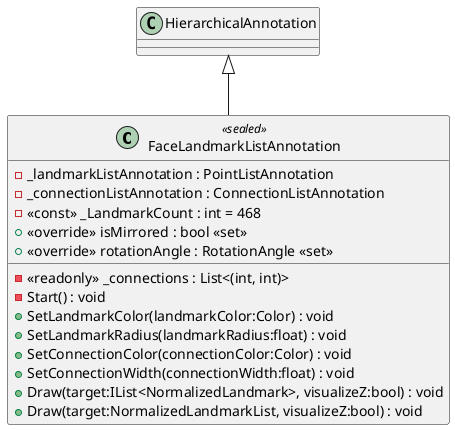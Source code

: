 @startuml
class FaceLandmarkListAnnotation <<sealed>> {
    - _landmarkListAnnotation : PointListAnnotation
    - _connectionListAnnotation : ConnectionListAnnotation
    - <<const>> _LandmarkCount : int = 468
    - <<readonly>> _connections : List<(int, int)>
    + <<override>> isMirrored : bool <<set>>
    + <<override>> rotationAngle : RotationAngle <<set>>
    - Start() : void
    + SetLandmarkColor(landmarkColor:Color) : void
    + SetLandmarkRadius(landmarkRadius:float) : void
    + SetConnectionColor(connectionColor:Color) : void
    + SetConnectionWidth(connectionWidth:float) : void
    + Draw(target:IList<NormalizedLandmark>, visualizeZ:bool) : void
    + Draw(target:NormalizedLandmarkList, visualizeZ:bool) : void
}
HierarchicalAnnotation <|-- FaceLandmarkListAnnotation
@enduml
